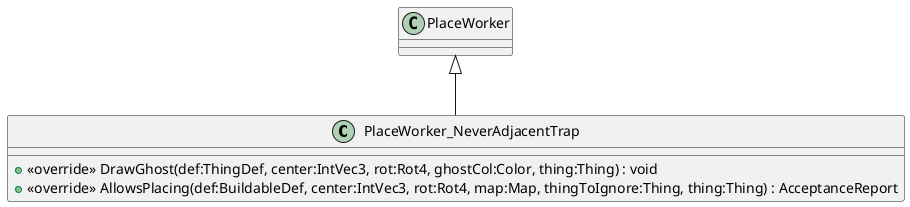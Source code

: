 @startuml
class PlaceWorker_NeverAdjacentTrap {
    + <<override>> DrawGhost(def:ThingDef, center:IntVec3, rot:Rot4, ghostCol:Color, thing:Thing) : void
    + <<override>> AllowsPlacing(def:BuildableDef, center:IntVec3, rot:Rot4, map:Map, thingToIgnore:Thing, thing:Thing) : AcceptanceReport
}
PlaceWorker <|-- PlaceWorker_NeverAdjacentTrap
@enduml
